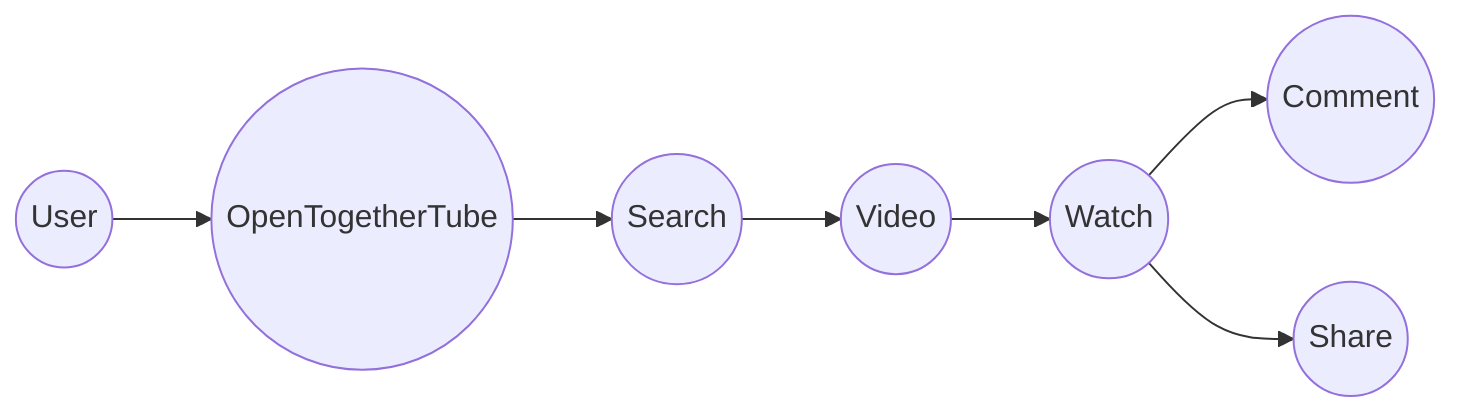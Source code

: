 flowchart LR
    User((User)) -->OpenTogetherTube((OpenTogetherTube))
    OpenTogetherTube --> Search((Search))
    Search -->Video((Video))
    Video --> Watch((Watch))
    Watch -->Comment((Comment))
    Watch --> Share((Share))